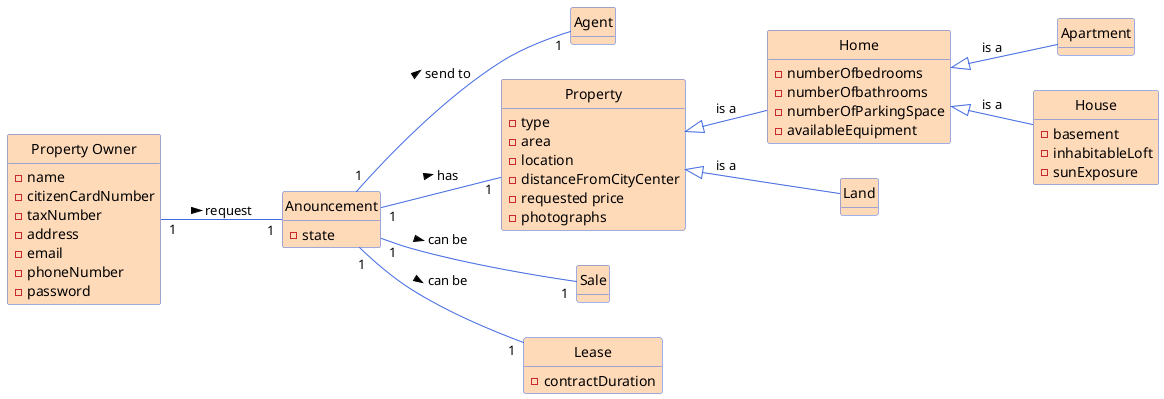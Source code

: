 @startuml
'skinparam monochrome true
skinparam packageStyle rectangle
skinparam shadowing false
'skinparam linetype ortho
left to right direction
'skinparam classAttributeIconSize 0
hide circle
hide methods
'---------File styling---------
skinparam class {
    BackgroundColor PeachPuff
    ArrowColor RoyalBlue
    BorderColor RoyalBlue
}
'------------|Actors|----------------
class Agent{

}
class "Property Owner" as PO {
    - name
    - citizenCardNumber
    - taxNumber
    - address
    - email
    - phoneNumber
    - password
}
class Property {
    - type
    - area 
    - location
    - distanceFromCityCenter
    - requested price 
    - photographs

}
class Home {
    - numberOfbedrooms
    - numberOfbathrooms
    - numberOfParkingSpace
    - availableEquipment
}
class Land{

}
class Apartment{

}
class House{
    - basement
    - inhabitableLoft
    - sunExposure
}
class Anouncement{
    - state
}
class Sale{

}
class Lease{
    -contractDuration
}
'-------------------connections------------------
'Owner
PO "1" -- "1" Anouncement : request >

'Anouncement
Anouncement "1" -- "1"  Sale : can be > 
Anouncement "1" -- "1"  Lease : can be > 

Anouncement "1" -- "1" Property : has >
Anouncement "1" -- "1" Agent : send to >
'--------------------heritage--------------------
.Property <|-- .Land : is a 
.Property <|-- .Home : is a
.Home <|-- .Apartment : is a
.Home <|-- .House : is a



@enduml